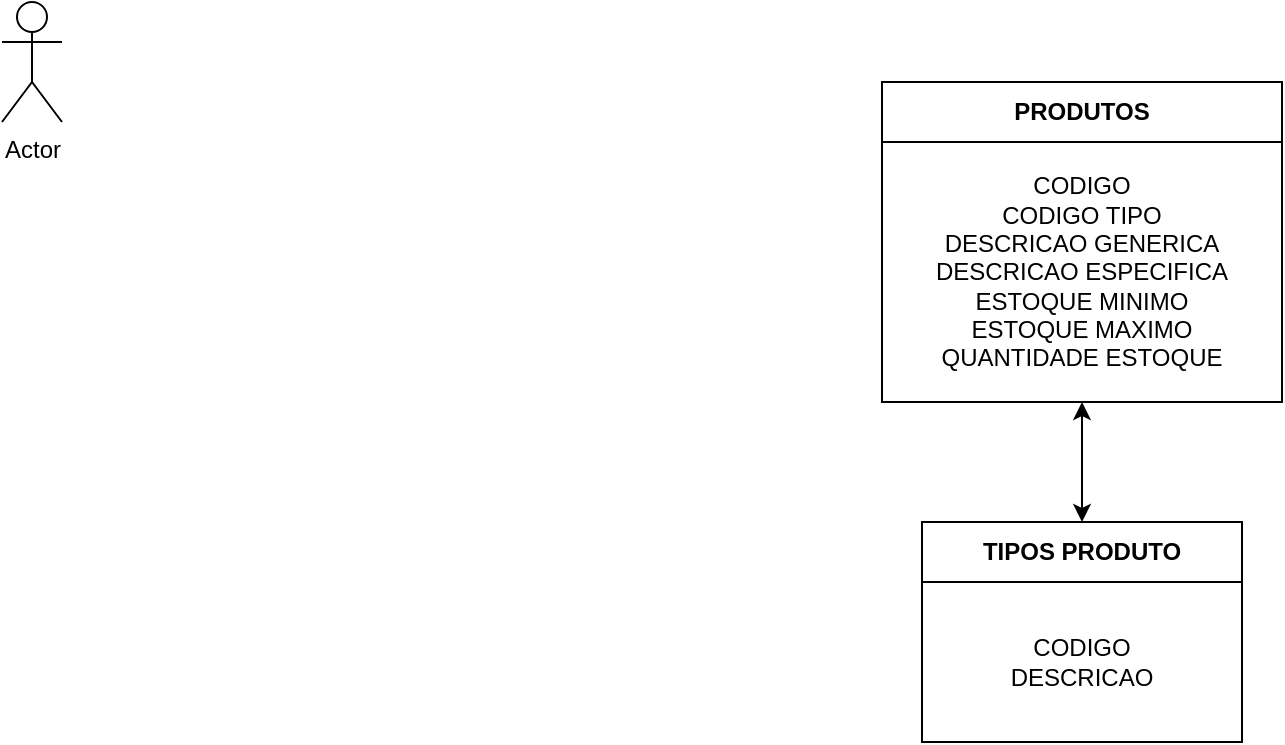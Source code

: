 <mxfile version="21.6.6" type="github">
  <diagram name="Page-1" id="bSNVSnPbmiO-erVQ_fnm">
    <mxGraphModel dx="1434" dy="758" grid="1" gridSize="10" guides="1" tooltips="1" connect="1" arrows="1" fold="1" page="1" pageScale="1" pageWidth="827" pageHeight="1169" math="0" shadow="0">
      <root>
        <mxCell id="0" />
        <mxCell id="1" parent="0" />
        <mxCell id="I7w05RQVCzzFB9EwpAkA-1" value="PRODUTOS" style="swimlane;whiteSpace=wrap;html=1;startSize=30;" vertex="1" parent="1">
          <mxGeometry x="480" y="80" width="200" height="160" as="geometry">
            <mxRectangle x="530" y="90" width="100" height="30" as="alternateBounds" />
          </mxGeometry>
        </mxCell>
        <mxCell id="I7w05RQVCzzFB9EwpAkA-6" value="CODIGO&lt;br&gt;CODIGO TIPO&lt;br&gt;DESCRICAO GENERICA&lt;br&gt;DESCRICAO ESPECIFICA&lt;br&gt;ESTOQUE MINIMO&lt;br&gt;ESTOQUE MAXIMO&lt;br&gt;QUANTIDADE ESTOQUE" style="text;html=1;strokeColor=none;fillColor=none;align=center;verticalAlign=middle;whiteSpace=wrap;rounded=0;" vertex="1" parent="I7w05RQVCzzFB9EwpAkA-1">
          <mxGeometry y="30" width="200" height="130" as="geometry" />
        </mxCell>
        <mxCell id="I7w05RQVCzzFB9EwpAkA-7" value="TIPOS PRODUTO" style="swimlane;whiteSpace=wrap;html=1;startSize=30;container=0;" vertex="1" parent="1">
          <mxGeometry x="500" y="300" width="160" height="110" as="geometry" />
        </mxCell>
        <mxCell id="I7w05RQVCzzFB9EwpAkA-8" value="CODIGO&lt;br&gt;DESCRICAO" style="text;html=1;strokeColor=none;fillColor=none;align=center;verticalAlign=middle;whiteSpace=wrap;rounded=0;container=0;" vertex="1" parent="I7w05RQVCzzFB9EwpAkA-7">
          <mxGeometry y="30" width="160" height="80" as="geometry" />
        </mxCell>
        <mxCell id="I7w05RQVCzzFB9EwpAkA-9" value="Actor" style="shape=umlActor;verticalLabelPosition=bottom;verticalAlign=top;html=1;outlineConnect=0;" vertex="1" parent="1">
          <mxGeometry x="40" y="40" width="30" height="60" as="geometry" />
        </mxCell>
        <mxCell id="I7w05RQVCzzFB9EwpAkA-10" value="" style="endArrow=classic;startArrow=classic;html=1;rounded=0;entryX=0.5;entryY=1;entryDx=0;entryDy=0;exitX=0.5;exitY=0;exitDx=0;exitDy=0;" edge="1" parent="1" source="I7w05RQVCzzFB9EwpAkA-7" target="I7w05RQVCzzFB9EwpAkA-6">
          <mxGeometry width="50" height="50" relative="1" as="geometry">
            <mxPoint x="690" y="400" as="sourcePoint" />
            <mxPoint x="740" y="350" as="targetPoint" />
          </mxGeometry>
        </mxCell>
      </root>
    </mxGraphModel>
  </diagram>
</mxfile>
